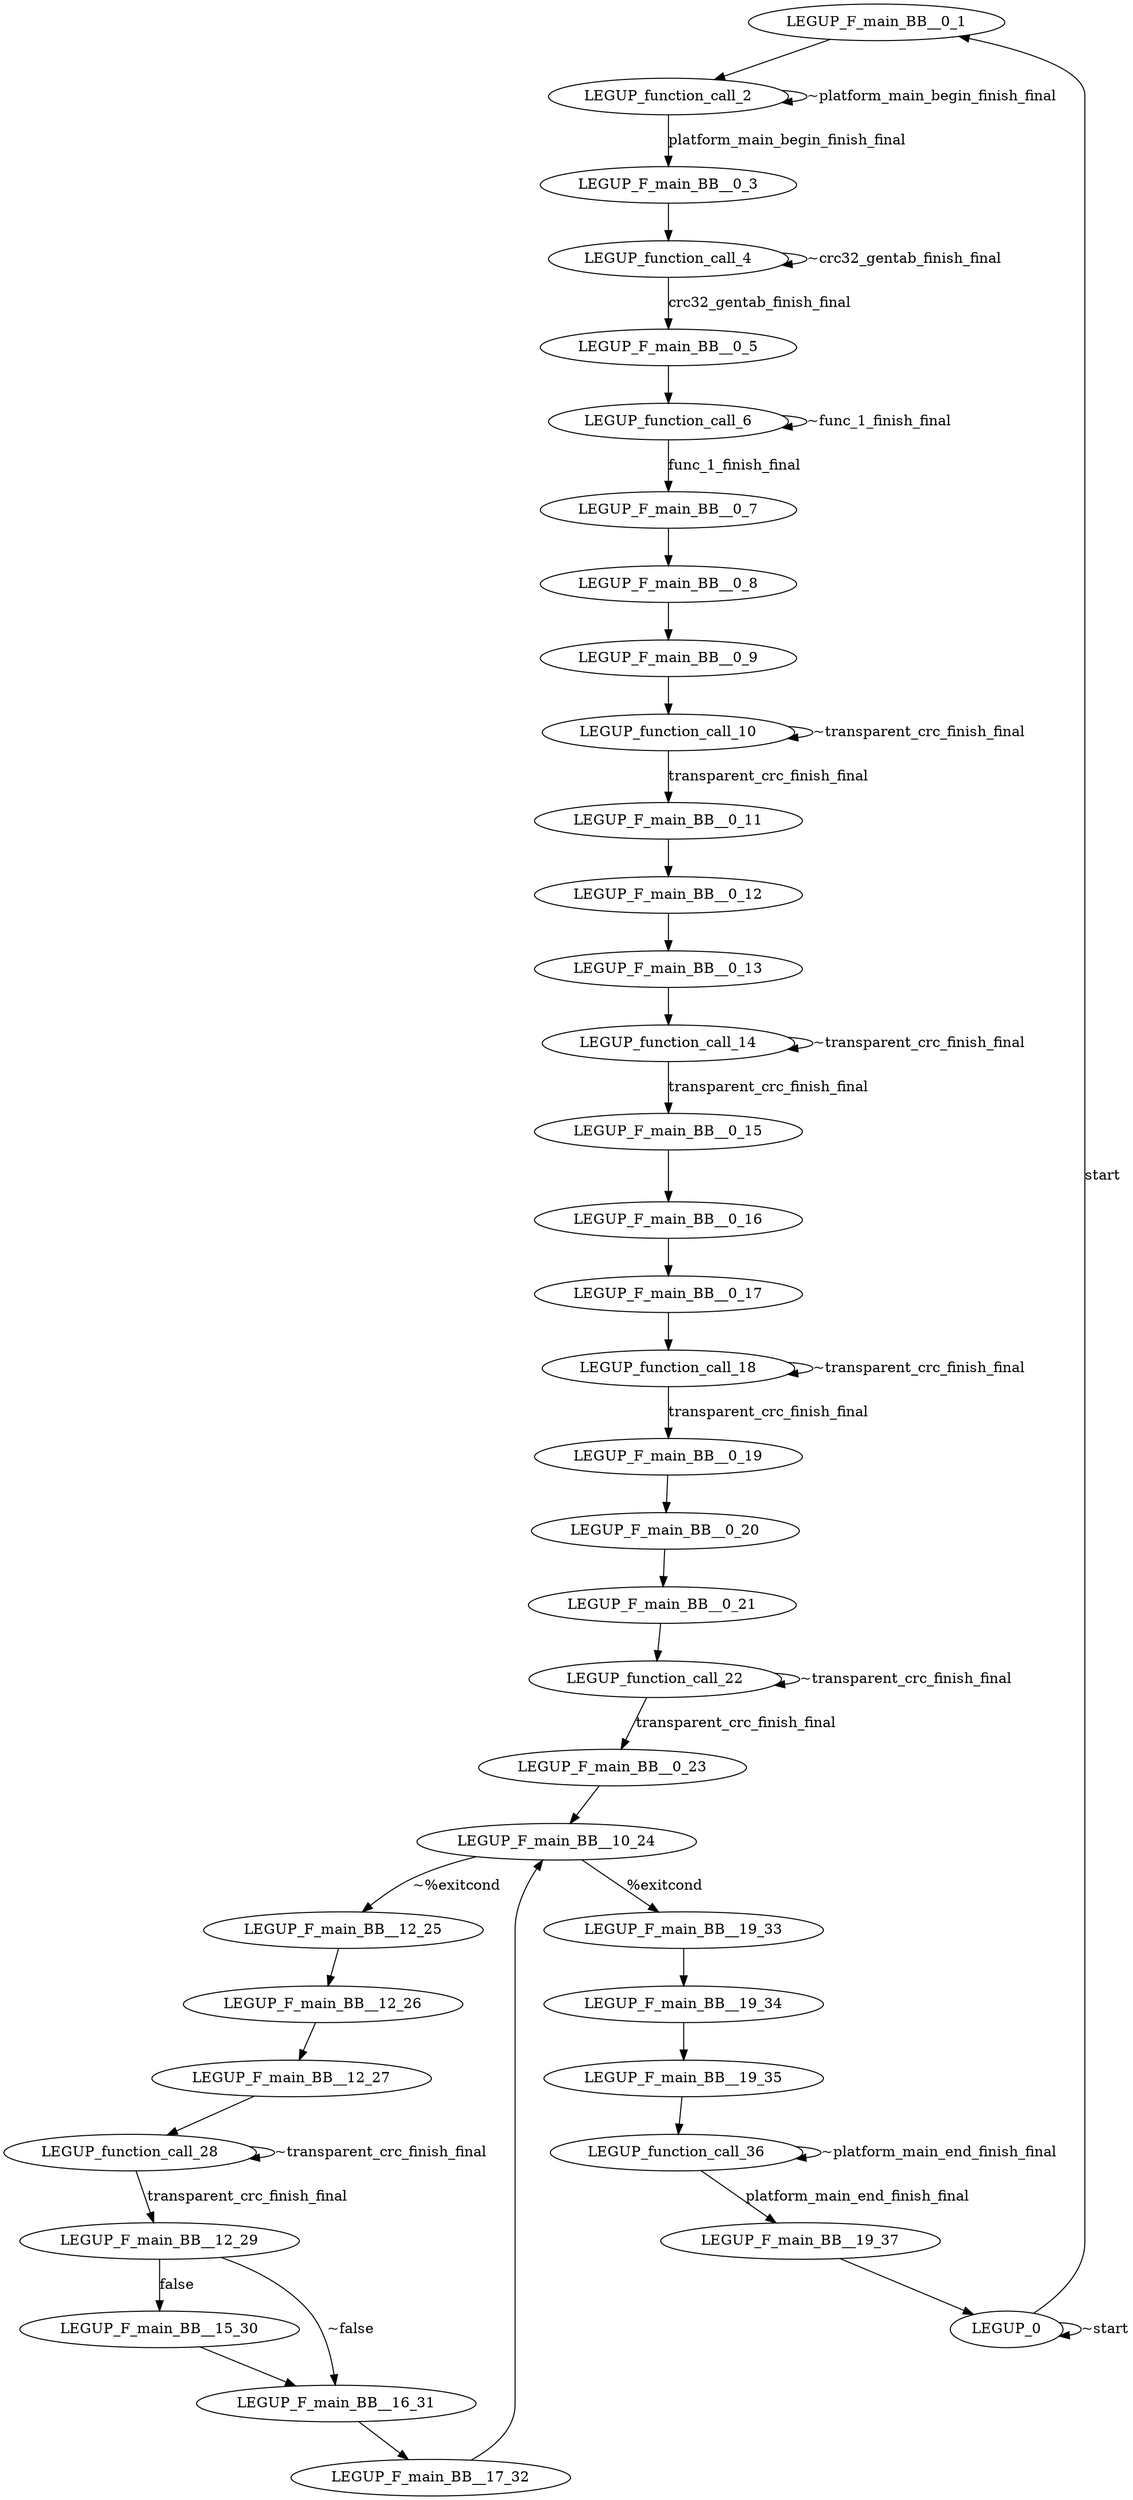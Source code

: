 digraph {
Node0x2c282a0[label="LEGUP_F_main_BB__0_1"];
Node0x2c2afd0[label="LEGUP_0"];
Node0x2c2afd0 -> Node0x2c282a0[label="start"];
Node0x2c2afd0 -> Node0x2c2afd0[label="~start"];
Node0x2e3cdb0[label="LEGUP_function_call_2"];
Node0x2c282a0 -> Node0x2e3cdb0;
Node0x2c29d40[label="LEGUP_F_main_BB__0_3"];
Node0x2e3cdb0 -> Node0x2c29d40[label="platform_main_begin_finish_final"];
Node0x2e3cdb0 -> Node0x2e3cdb0[label="~platform_main_begin_finish_final"];
Node0x2e42d20[label="LEGUP_function_call_4"];
Node0x2c29d40 -> Node0x2e42d20;
Node0x2c29e80[label="LEGUP_F_main_BB__0_5"];
Node0x2e42d20 -> Node0x2c29e80[label="crc32_gentab_finish_final"];
Node0x2e42d20 -> Node0x2e42d20[label="~crc32_gentab_finish_final"];
Node0x2e48860[label="LEGUP_function_call_6"];
Node0x2c29e80 -> Node0x2e48860;
Node0x2c29fc0[label="LEGUP_F_main_BB__0_7"];
Node0x2e48860 -> Node0x2c29fc0[label="func_1_finish_final"];
Node0x2e48860 -> Node0x2e48860[label="~func_1_finish_final"];
Node0x2c2a100[label="LEGUP_F_main_BB__0_8"];
Node0x2c29fc0 -> Node0x2c2a100;
Node0x2c2a240[label="LEGUP_F_main_BB__0_9"];
Node0x2c2a100 -> Node0x2c2a240;
Node0x2e4ec00[label="LEGUP_function_call_10"];
Node0x2c2a240 -> Node0x2e4ec00;
Node0x2c2a380[label="LEGUP_F_main_BB__0_11"];
Node0x2e4ec00 -> Node0x2c2a380[label="transparent_crc_finish_final"];
Node0x2e4ec00 -> Node0x2e4ec00[label="~transparent_crc_finish_final"];
Node0x2c2a4c0[label="LEGUP_F_main_BB__0_12"];
Node0x2c2a380 -> Node0x2c2a4c0;
Node0x2c2a600[label="LEGUP_F_main_BB__0_13"];
Node0x2c2a4c0 -> Node0x2c2a600;
Node0x2e555a0[label="LEGUP_function_call_14"];
Node0x2c2a600 -> Node0x2e555a0;
Node0x2c2a740[label="LEGUP_F_main_BB__0_15"];
Node0x2e555a0 -> Node0x2c2a740[label="transparent_crc_finish_final"];
Node0x2e555a0 -> Node0x2e555a0[label="~transparent_crc_finish_final"];
Node0x2c2a880[label="LEGUP_F_main_BB__0_16"];
Node0x2c2a740 -> Node0x2c2a880;
Node0x2c2a9c0[label="LEGUP_F_main_BB__0_17"];
Node0x2c2a880 -> Node0x2c2a9c0;
Node0x2e5a660[label="LEGUP_function_call_18"];
Node0x2c2a9c0 -> Node0x2e5a660;
Node0x2c2ab00[label="LEGUP_F_main_BB__0_19"];
Node0x2e5a660 -> Node0x2c2ab00[label="transparent_crc_finish_final"];
Node0x2e5a660 -> Node0x2e5a660[label="~transparent_crc_finish_final"];
Node0x2c2ac40[label="LEGUP_F_main_BB__0_20"];
Node0x2c2ab00 -> Node0x2c2ac40;
Node0x2c64ba0[label="LEGUP_F_main_BB__0_21"];
Node0x2c2ac40 -> Node0x2c64ba0;
Node0x2e5ee30[label="LEGUP_function_call_22"];
Node0x2c64ba0 -> Node0x2e5ee30;
Node0x2c64ce0[label="LEGUP_F_main_BB__0_23"];
Node0x2e5ee30 -> Node0x2c64ce0[label="transparent_crc_finish_final"];
Node0x2e5ee30 -> Node0x2e5ee30[label="~transparent_crc_finish_final"];
Node0x2c28420[label="LEGUP_F_main_BB__10_24"];
Node0x2c64ce0 -> Node0x2c28420;
Node0x2c28ba0[label="LEGUP_F_main_BB__19_33"];
Node0x2c28420 -> Node0x2c28ba0[label="%exitcond"];
Node0x2c285a0[label="LEGUP_F_main_BB__12_25"];
Node0x2c28420 -> Node0x2c285a0[label="~%exitcond"];
Node0x2c65af0[label="LEGUP_F_main_BB__12_26"];
Node0x2c285a0 -> Node0x2c65af0;
Node0x2c65bc0[label="LEGUP_F_main_BB__12_27"];
Node0x2c65af0 -> Node0x2c65bc0;
Node0x2e63610[label="LEGUP_function_call_28"];
Node0x2c65bc0 -> Node0x2e63610;
Node0x2c65c90[label="LEGUP_F_main_BB__12_29"];
Node0x2e63610 -> Node0x2c65c90[label="transparent_crc_finish_final"];
Node0x2e63610 -> Node0x2e63610[label="~transparent_crc_finish_final"];
Node0x2c28720[label="LEGUP_F_main_BB__15_30"];
Node0x2c65c90 -> Node0x2c28720[label="false"];
Node0x2c288a0[label="LEGUP_F_main_BB__16_31"];
Node0x2c65c90 -> Node0x2c288a0[label="~false"];
Node0x2c28720 -> Node0x2c288a0;
Node0x2c28a20[label="LEGUP_F_main_BB__17_32"];
Node0x2c288a0 -> Node0x2c28a20;
Node0x2c28a20 -> Node0x2c28420;
Node0x2c65f20[label="LEGUP_F_main_BB__19_34"];
Node0x2c28ba0 -> Node0x2c65f20;
Node0x2c65ff0[label="LEGUP_F_main_BB__19_35"];
Node0x2c65f20 -> Node0x2c65ff0;
Node0x2e680e0[label="LEGUP_function_call_36"];
Node0x2c65ff0 -> Node0x2e680e0;
Node0x2c660c0[label="LEGUP_F_main_BB__19_37"];
Node0x2e680e0 -> Node0x2c660c0[label="platform_main_end_finish_final"];
Node0x2e680e0 -> Node0x2e680e0[label="~platform_main_end_finish_final"];
Node0x2c660c0 -> Node0x2c2afd0;
}
